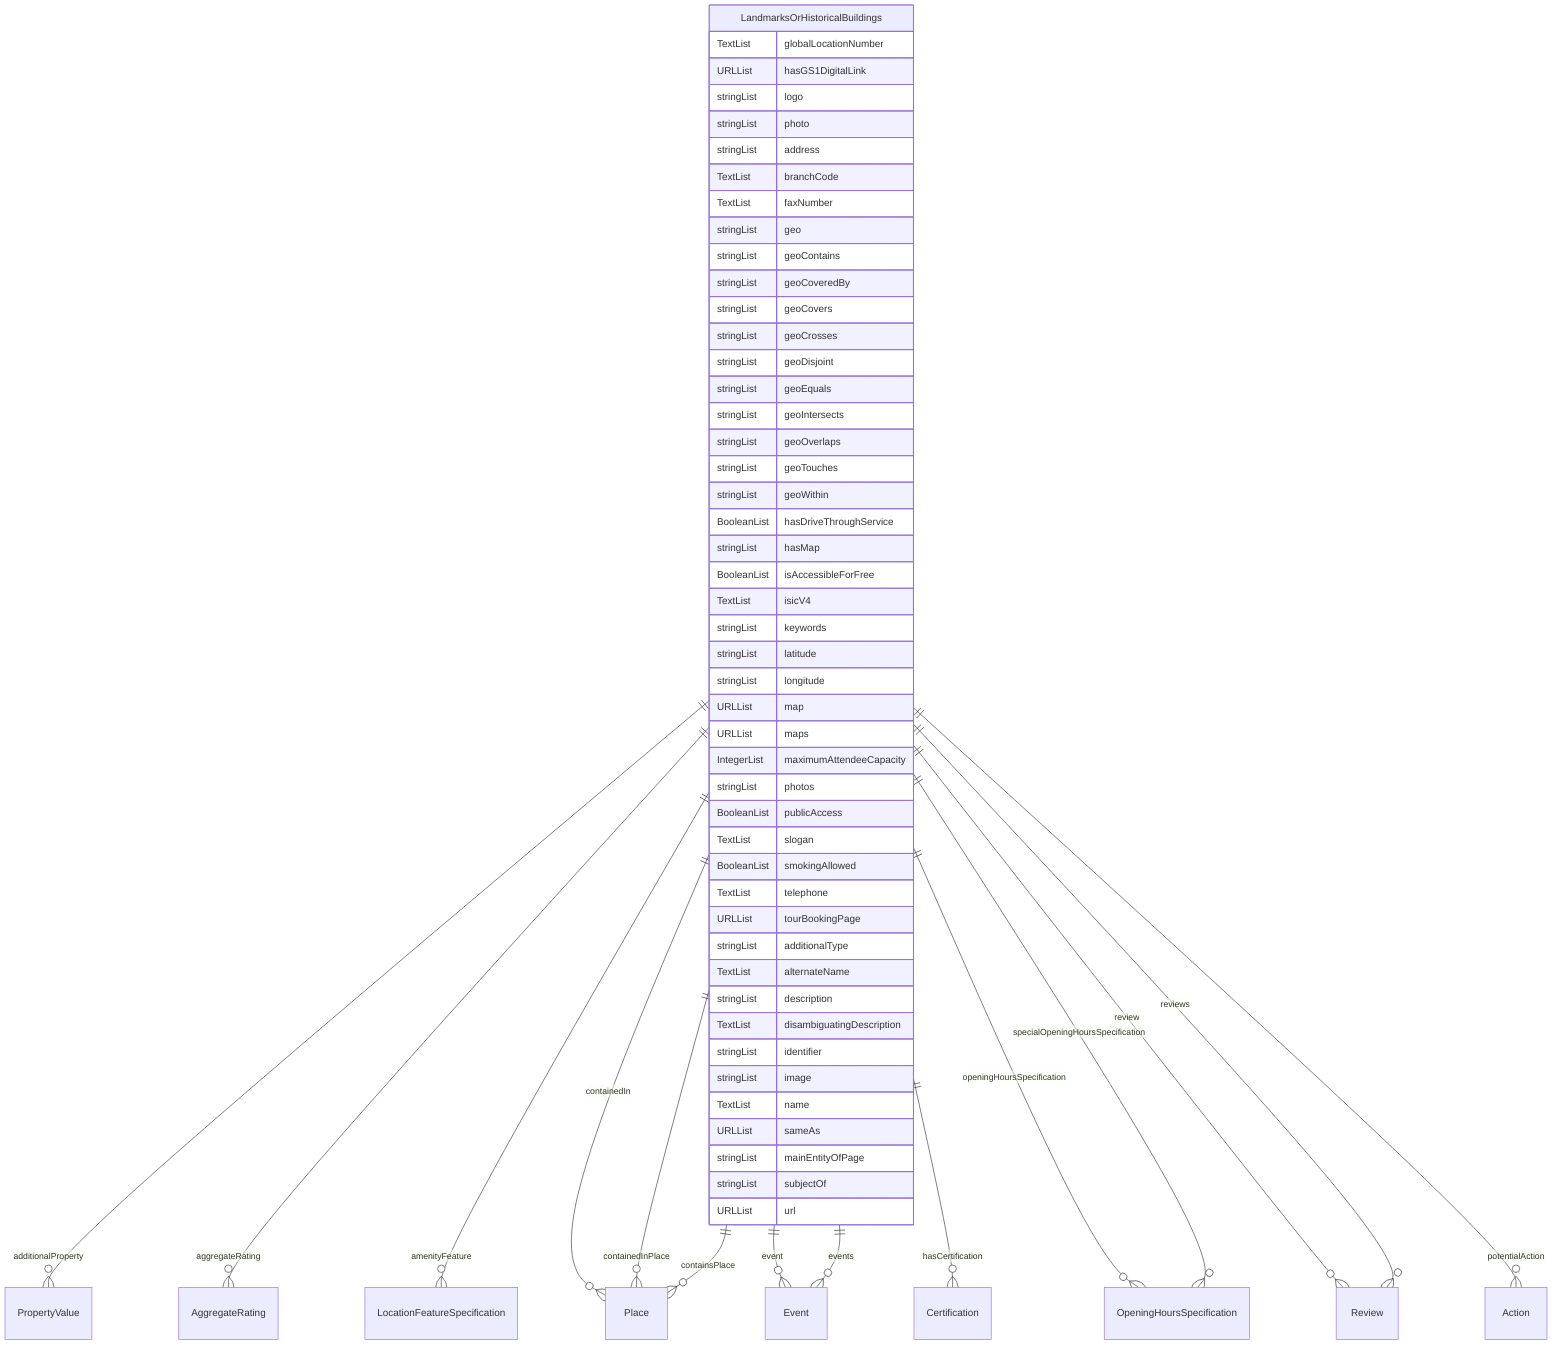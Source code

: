 erDiagram
LandmarksOrHistoricalBuildings {
    TextList globalLocationNumber  
    URLList hasGS1DigitalLink  
    stringList logo  
    stringList photo  
    stringList address  
    TextList branchCode  
    TextList faxNumber  
    stringList geo  
    stringList geoContains  
    stringList geoCoveredBy  
    stringList geoCovers  
    stringList geoCrosses  
    stringList geoDisjoint  
    stringList geoEquals  
    stringList geoIntersects  
    stringList geoOverlaps  
    stringList geoTouches  
    stringList geoWithin  
    BooleanList hasDriveThroughService  
    stringList hasMap  
    BooleanList isAccessibleForFree  
    TextList isicV4  
    stringList keywords  
    stringList latitude  
    stringList longitude  
    URLList map  
    URLList maps  
    IntegerList maximumAttendeeCapacity  
    stringList photos  
    BooleanList publicAccess  
    TextList slogan  
    BooleanList smokingAllowed  
    TextList telephone  
    URLList tourBookingPage  
    stringList additionalType  
    TextList alternateName  
    stringList description  
    TextList disambiguatingDescription  
    stringList identifier  
    stringList image  
    TextList name  
    URLList sameAs  
    stringList mainEntityOfPage  
    stringList subjectOf  
    URLList url  
}

LandmarksOrHistoricalBuildings ||--}o PropertyValue : "additionalProperty"
LandmarksOrHistoricalBuildings ||--}o AggregateRating : "aggregateRating"
LandmarksOrHistoricalBuildings ||--}o LocationFeatureSpecification : "amenityFeature"
LandmarksOrHistoricalBuildings ||--}o Place : "containedIn"
LandmarksOrHistoricalBuildings ||--}o Place : "containedInPlace"
LandmarksOrHistoricalBuildings ||--}o Place : "containsPlace"
LandmarksOrHistoricalBuildings ||--}o Event : "event"
LandmarksOrHistoricalBuildings ||--}o Event : "events"
LandmarksOrHistoricalBuildings ||--}o Certification : "hasCertification"
LandmarksOrHistoricalBuildings ||--}o OpeningHoursSpecification : "openingHoursSpecification"
LandmarksOrHistoricalBuildings ||--}o Review : "review"
LandmarksOrHistoricalBuildings ||--}o Review : "reviews"
LandmarksOrHistoricalBuildings ||--}o OpeningHoursSpecification : "specialOpeningHoursSpecification"
LandmarksOrHistoricalBuildings ||--}o Action : "potentialAction"